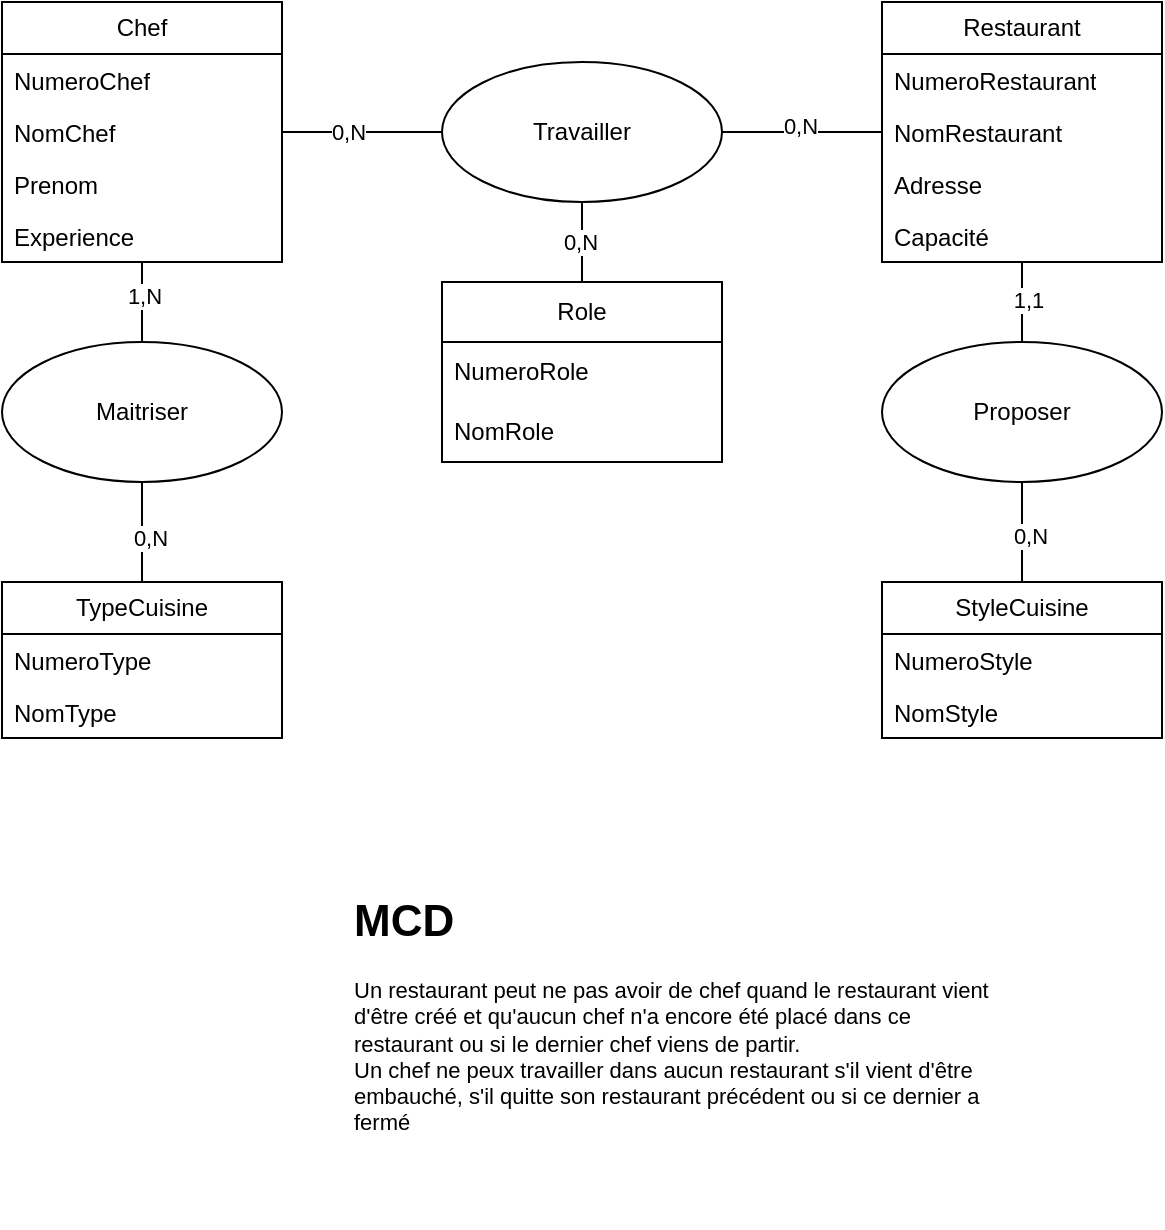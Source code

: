 <mxfile version="26.0.16">
  <diagram name="Page-1" id="Z72D1lIrYcafKXd_UvRh">
    <mxGraphModel dx="1050" dy="629" grid="1" gridSize="10" guides="1" tooltips="1" connect="1" arrows="1" fold="1" page="1" pageScale="1" pageWidth="827" pageHeight="1169" math="0" shadow="0">
      <root>
        <mxCell id="0" />
        <mxCell id="1" parent="0" />
        <mxCell id="26pQaivacvIKFMDW4Wi4-35" style="edgeStyle=orthogonalEdgeStyle;shape=connector;rounded=0;orthogonalLoop=1;jettySize=auto;html=1;entryX=0.5;entryY=1;entryDx=0;entryDy=0;strokeColor=default;align=center;verticalAlign=middle;fontFamily=Helvetica;fontSize=11;fontColor=default;labelBackgroundColor=default;startFill=0;endArrow=none;" parent="1" source="26pQaivacvIKFMDW4Wi4-9" target="26pQaivacvIKFMDW4Wi4-26" edge="1">
          <mxGeometry relative="1" as="geometry" />
        </mxCell>
        <mxCell id="26pQaivacvIKFMDW4Wi4-40" value="0,N" style="edgeLabel;html=1;align=center;verticalAlign=middle;resizable=0;points=[];fontFamily=Helvetica;fontSize=11;fontColor=default;labelBackgroundColor=default;" parent="26pQaivacvIKFMDW4Wi4-35" vertex="1" connectable="0">
          <mxGeometry x="-0.088" y="-4" relative="1" as="geometry">
            <mxPoint as="offset" />
          </mxGeometry>
        </mxCell>
        <mxCell id="26pQaivacvIKFMDW4Wi4-9" value="StyleCuisine" style="swimlane;fontStyle=0;childLayout=stackLayout;horizontal=1;startSize=26;fillColor=none;horizontalStack=0;resizeParent=1;resizeParentMax=0;resizeLast=0;collapsible=1;marginBottom=0;whiteSpace=wrap;html=1;" parent="1" vertex="1">
          <mxGeometry x="590" y="340" width="140" height="78" as="geometry" />
        </mxCell>
        <mxCell id="26pQaivacvIKFMDW4Wi4-10" value="NumeroStyle" style="text;strokeColor=none;fillColor=none;align=left;verticalAlign=top;spacingLeft=4;spacingRight=4;overflow=hidden;rotatable=0;points=[[0,0.5],[1,0.5]];portConstraint=eastwest;whiteSpace=wrap;html=1;" parent="26pQaivacvIKFMDW4Wi4-9" vertex="1">
          <mxGeometry y="26" width="140" height="26" as="geometry" />
        </mxCell>
        <mxCell id="26pQaivacvIKFMDW4Wi4-11" value="NomStyle" style="text;strokeColor=none;fillColor=none;align=left;verticalAlign=top;spacingLeft=4;spacingRight=4;overflow=hidden;rotatable=0;points=[[0,0.5],[1,0.5]];portConstraint=eastwest;whiteSpace=wrap;html=1;" parent="26pQaivacvIKFMDW4Wi4-9" vertex="1">
          <mxGeometry y="52" width="140" height="26" as="geometry" />
        </mxCell>
        <mxCell id="26pQaivacvIKFMDW4Wi4-33" style="edgeStyle=orthogonalEdgeStyle;shape=connector;rounded=0;orthogonalLoop=1;jettySize=auto;html=1;entryX=1;entryY=0.5;entryDx=0;entryDy=0;strokeColor=default;align=center;verticalAlign=middle;fontFamily=Helvetica;fontSize=11;fontColor=default;labelBackgroundColor=default;startFill=0;endArrow=none;" parent="1" source="26pQaivacvIKFMDW4Wi4-13" target="26pQaivacvIKFMDW4Wi4-25" edge="1">
          <mxGeometry relative="1" as="geometry" />
        </mxCell>
        <mxCell id="26pQaivacvIKFMDW4Wi4-37" value="0,N" style="edgeLabel;html=1;align=center;verticalAlign=middle;resizable=0;points=[];fontFamily=Helvetica;fontSize=11;fontColor=default;labelBackgroundColor=default;" parent="26pQaivacvIKFMDW4Wi4-33" vertex="1" connectable="0">
          <mxGeometry x="0.02" y="-3" relative="1" as="geometry">
            <mxPoint as="offset" />
          </mxGeometry>
        </mxCell>
        <mxCell id="26pQaivacvIKFMDW4Wi4-34" style="edgeStyle=orthogonalEdgeStyle;shape=connector;rounded=0;orthogonalLoop=1;jettySize=auto;html=1;entryX=0.5;entryY=0;entryDx=0;entryDy=0;strokeColor=default;align=center;verticalAlign=middle;fontFamily=Helvetica;fontSize=11;fontColor=default;labelBackgroundColor=default;startFill=0;endArrow=none;" parent="1" source="26pQaivacvIKFMDW4Wi4-13" target="26pQaivacvIKFMDW4Wi4-26" edge="1">
          <mxGeometry relative="1" as="geometry" />
        </mxCell>
        <mxCell id="26pQaivacvIKFMDW4Wi4-41" value="1,1" style="edgeLabel;html=1;align=center;verticalAlign=middle;resizable=0;points=[];fontFamily=Helvetica;fontSize=11;fontColor=default;labelBackgroundColor=default;" parent="26pQaivacvIKFMDW4Wi4-34" vertex="1" connectable="0">
          <mxGeometry x="-0.04" y="3" relative="1" as="geometry">
            <mxPoint as="offset" />
          </mxGeometry>
        </mxCell>
        <mxCell id="26pQaivacvIKFMDW4Wi4-13" value="Restaurant" style="swimlane;fontStyle=0;childLayout=stackLayout;horizontal=1;startSize=26;fillColor=none;horizontalStack=0;resizeParent=1;resizeParentMax=0;resizeLast=0;collapsible=1;marginBottom=0;whiteSpace=wrap;html=1;" parent="1" vertex="1">
          <mxGeometry x="590" y="50" width="140" height="130" as="geometry" />
        </mxCell>
        <mxCell id="26pQaivacvIKFMDW4Wi4-14" value="NumeroRestaurant" style="text;strokeColor=none;fillColor=none;align=left;verticalAlign=top;spacingLeft=4;spacingRight=4;overflow=hidden;rotatable=0;points=[[0,0.5],[1,0.5]];portConstraint=eastwest;whiteSpace=wrap;html=1;" parent="26pQaivacvIKFMDW4Wi4-13" vertex="1">
          <mxGeometry y="26" width="140" height="26" as="geometry" />
        </mxCell>
        <mxCell id="26pQaivacvIKFMDW4Wi4-15" value="NomRestaurant" style="text;strokeColor=none;fillColor=none;align=left;verticalAlign=top;spacingLeft=4;spacingRight=4;overflow=hidden;rotatable=0;points=[[0,0.5],[1,0.5]];portConstraint=eastwest;whiteSpace=wrap;html=1;" parent="26pQaivacvIKFMDW4Wi4-13" vertex="1">
          <mxGeometry y="52" width="140" height="26" as="geometry" />
        </mxCell>
        <mxCell id="26pQaivacvIKFMDW4Wi4-16" value="Adresse" style="text;strokeColor=none;fillColor=none;align=left;verticalAlign=top;spacingLeft=4;spacingRight=4;overflow=hidden;rotatable=0;points=[[0,0.5],[1,0.5]];portConstraint=eastwest;whiteSpace=wrap;html=1;" parent="26pQaivacvIKFMDW4Wi4-13" vertex="1">
          <mxGeometry y="78" width="140" height="26" as="geometry" />
        </mxCell>
        <mxCell id="26pQaivacvIKFMDW4Wi4-28" value="Capacité" style="text;strokeColor=none;fillColor=none;align=left;verticalAlign=top;spacingLeft=4;spacingRight=4;overflow=hidden;rotatable=0;points=[[0,0.5],[1,0.5]];portConstraint=eastwest;whiteSpace=wrap;html=1;" parent="26pQaivacvIKFMDW4Wi4-13" vertex="1">
          <mxGeometry y="104" width="140" height="26" as="geometry" />
        </mxCell>
        <mxCell id="26pQaivacvIKFMDW4Wi4-31" style="edgeStyle=orthogonalEdgeStyle;shape=connector;rounded=0;orthogonalLoop=1;jettySize=auto;html=1;entryX=0.5;entryY=0;entryDx=0;entryDy=0;strokeColor=default;align=center;verticalAlign=middle;fontFamily=Helvetica;fontSize=11;fontColor=default;labelBackgroundColor=default;startFill=0;endArrow=none;" parent="1" source="26pQaivacvIKFMDW4Wi4-17" target="26pQaivacvIKFMDW4Wi4-27" edge="1">
          <mxGeometry relative="1" as="geometry" />
        </mxCell>
        <mxCell id="26pQaivacvIKFMDW4Wi4-38" value="1,N" style="edgeLabel;html=1;align=center;verticalAlign=middle;resizable=0;points=[];fontFamily=Helvetica;fontSize=11;fontColor=default;labelBackgroundColor=default;" parent="26pQaivacvIKFMDW4Wi4-31" vertex="1" connectable="0">
          <mxGeometry x="-0.14" y="1" relative="1" as="geometry">
            <mxPoint as="offset" />
          </mxGeometry>
        </mxCell>
        <mxCell id="26pQaivacvIKFMDW4Wi4-32" style="edgeStyle=orthogonalEdgeStyle;shape=connector;rounded=0;orthogonalLoop=1;jettySize=auto;html=1;entryX=0;entryY=0.5;entryDx=0;entryDy=0;strokeColor=default;align=center;verticalAlign=middle;fontFamily=Helvetica;fontSize=11;fontColor=default;labelBackgroundColor=default;startFill=0;endArrow=none;" parent="1" source="26pQaivacvIKFMDW4Wi4-17" target="26pQaivacvIKFMDW4Wi4-25" edge="1">
          <mxGeometry relative="1" as="geometry" />
        </mxCell>
        <mxCell id="26pQaivacvIKFMDW4Wi4-36" value="0,N" style="edgeLabel;html=1;align=center;verticalAlign=middle;resizable=0;points=[];fontFamily=Helvetica;fontSize=11;fontColor=default;labelBackgroundColor=default;" parent="26pQaivacvIKFMDW4Wi4-32" vertex="1" connectable="0">
          <mxGeometry x="-0.17" relative="1" as="geometry">
            <mxPoint as="offset" />
          </mxGeometry>
        </mxCell>
        <mxCell id="26pQaivacvIKFMDW4Wi4-17" value="Chef" style="swimlane;fontStyle=0;childLayout=stackLayout;horizontal=1;startSize=26;fillColor=none;horizontalStack=0;resizeParent=1;resizeParentMax=0;resizeLast=0;collapsible=1;marginBottom=0;whiteSpace=wrap;html=1;" parent="1" vertex="1">
          <mxGeometry x="150" y="50" width="140" height="130" as="geometry" />
        </mxCell>
        <mxCell id="26pQaivacvIKFMDW4Wi4-18" value="NumeroChef" style="text;strokeColor=none;fillColor=none;align=left;verticalAlign=top;spacingLeft=4;spacingRight=4;overflow=hidden;rotatable=0;points=[[0,0.5],[1,0.5]];portConstraint=eastwest;whiteSpace=wrap;html=1;" parent="26pQaivacvIKFMDW4Wi4-17" vertex="1">
          <mxGeometry y="26" width="140" height="26" as="geometry" />
        </mxCell>
        <mxCell id="26pQaivacvIKFMDW4Wi4-19" value="NomChef" style="text;strokeColor=none;fillColor=none;align=left;verticalAlign=top;spacingLeft=4;spacingRight=4;overflow=hidden;rotatable=0;points=[[0,0.5],[1,0.5]];portConstraint=eastwest;whiteSpace=wrap;html=1;" parent="26pQaivacvIKFMDW4Wi4-17" vertex="1">
          <mxGeometry y="52" width="140" height="26" as="geometry" />
        </mxCell>
        <mxCell id="26pQaivacvIKFMDW4Wi4-20" value="Prenom" style="text;strokeColor=none;fillColor=none;align=left;verticalAlign=top;spacingLeft=4;spacingRight=4;overflow=hidden;rotatable=0;points=[[0,0.5],[1,0.5]];portConstraint=eastwest;whiteSpace=wrap;html=1;" parent="26pQaivacvIKFMDW4Wi4-17" vertex="1">
          <mxGeometry y="78" width="140" height="26" as="geometry" />
        </mxCell>
        <mxCell id="26pQaivacvIKFMDW4Wi4-29" value="Experience" style="text;strokeColor=none;fillColor=none;align=left;verticalAlign=top;spacingLeft=4;spacingRight=4;overflow=hidden;rotatable=0;points=[[0,0.5],[1,0.5]];portConstraint=eastwest;whiteSpace=wrap;html=1;" parent="26pQaivacvIKFMDW4Wi4-17" vertex="1">
          <mxGeometry y="104" width="140" height="26" as="geometry" />
        </mxCell>
        <mxCell id="26pQaivacvIKFMDW4Wi4-30" style="edgeStyle=orthogonalEdgeStyle;rounded=0;orthogonalLoop=1;jettySize=auto;html=1;entryX=0.5;entryY=1;entryDx=0;entryDy=0;endArrow=none;startFill=0;" parent="1" source="26pQaivacvIKFMDW4Wi4-21" target="26pQaivacvIKFMDW4Wi4-27" edge="1">
          <mxGeometry relative="1" as="geometry" />
        </mxCell>
        <mxCell id="26pQaivacvIKFMDW4Wi4-39" value="0,N" style="edgeLabel;html=1;align=center;verticalAlign=middle;resizable=0;points=[];fontFamily=Helvetica;fontSize=11;fontColor=default;labelBackgroundColor=default;" parent="26pQaivacvIKFMDW4Wi4-30" vertex="1" connectable="0">
          <mxGeometry x="-0.128" y="-4" relative="1" as="geometry">
            <mxPoint as="offset" />
          </mxGeometry>
        </mxCell>
        <mxCell id="26pQaivacvIKFMDW4Wi4-21" value="TypeCuisine" style="swimlane;fontStyle=0;childLayout=stackLayout;horizontal=1;startSize=26;fillColor=none;horizontalStack=0;resizeParent=1;resizeParentMax=0;resizeLast=0;collapsible=1;marginBottom=0;whiteSpace=wrap;html=1;" parent="1" vertex="1">
          <mxGeometry x="150" y="340" width="140" height="78" as="geometry" />
        </mxCell>
        <mxCell id="26pQaivacvIKFMDW4Wi4-22" value="NumeroType" style="text;strokeColor=none;fillColor=none;align=left;verticalAlign=top;spacingLeft=4;spacingRight=4;overflow=hidden;rotatable=0;points=[[0,0.5],[1,0.5]];portConstraint=eastwest;whiteSpace=wrap;html=1;" parent="26pQaivacvIKFMDW4Wi4-21" vertex="1">
          <mxGeometry y="26" width="140" height="26" as="geometry" />
        </mxCell>
        <mxCell id="26pQaivacvIKFMDW4Wi4-23" value="NomType" style="text;strokeColor=none;fillColor=none;align=left;verticalAlign=top;spacingLeft=4;spacingRight=4;overflow=hidden;rotatable=0;points=[[0,0.5],[1,0.5]];portConstraint=eastwest;whiteSpace=wrap;html=1;" parent="26pQaivacvIKFMDW4Wi4-21" vertex="1">
          <mxGeometry y="52" width="140" height="26" as="geometry" />
        </mxCell>
        <mxCell id="26pQaivacvIKFMDW4Wi4-25" value="Travailler" style="ellipse;whiteSpace=wrap;html=1;" parent="1" vertex="1">
          <mxGeometry x="370" y="80" width="140" height="70" as="geometry" />
        </mxCell>
        <mxCell id="26pQaivacvIKFMDW4Wi4-26" value="Proposer" style="ellipse;whiteSpace=wrap;html=1;" parent="1" vertex="1">
          <mxGeometry x="590" y="220" width="140" height="70" as="geometry" />
        </mxCell>
        <mxCell id="26pQaivacvIKFMDW4Wi4-27" value="Maitriser" style="ellipse;whiteSpace=wrap;html=1;" parent="1" vertex="1">
          <mxGeometry x="150" y="220" width="140" height="70" as="geometry" />
        </mxCell>
        <mxCell id="26pQaivacvIKFMDW4Wi4-42" value="&lt;h1 style=&quot;margin-top: 0px;&quot;&gt;MCD&lt;/h1&gt;&lt;p&gt;Un restaurant peut ne pas avoir de chef quand le restaurant vient d&#39;être créé et qu&#39;aucun chef n&#39;a encore été placé dans ce restaurant ou si le dernier chef viens de partir.&lt;br&gt;Un chef ne peux travailler dans aucun restaurant s&#39;il vient d&#39;être embauché, s&#39;il quitte son restaurant précédent ou si ce dernier a fermé&lt;/p&gt;" style="text;html=1;whiteSpace=wrap;overflow=hidden;rounded=0;fontFamily=Helvetica;fontSize=11;fontColor=default;labelBackgroundColor=default;" parent="1" vertex="1">
          <mxGeometry x="324" y="490" width="326" height="170" as="geometry" />
        </mxCell>
        <mxCell id="aidz67Lr4NM3dwonG_D2-5" style="edgeStyle=orthogonalEdgeStyle;rounded=0;orthogonalLoop=1;jettySize=auto;html=1;entryX=0.5;entryY=1;entryDx=0;entryDy=0;endArrow=none;startFill=0;" edge="1" parent="1" source="aidz67Lr4NM3dwonG_D2-1" target="26pQaivacvIKFMDW4Wi4-25">
          <mxGeometry relative="1" as="geometry" />
        </mxCell>
        <mxCell id="aidz67Lr4NM3dwonG_D2-6" value="0,N" style="edgeLabel;html=1;align=center;verticalAlign=middle;resizable=0;points=[];fontFamily=Helvetica;fontSize=11;fontColor=default;labelBackgroundColor=default;" vertex="1" connectable="0" parent="aidz67Lr4NM3dwonG_D2-5">
          <mxGeometry y="1" relative="1" as="geometry">
            <mxPoint as="offset" />
          </mxGeometry>
        </mxCell>
        <mxCell id="aidz67Lr4NM3dwonG_D2-1" value="Role" style="swimlane;fontStyle=0;childLayout=stackLayout;horizontal=1;startSize=30;horizontalStack=0;resizeParent=1;resizeParentMax=0;resizeLast=0;collapsible=1;marginBottom=0;whiteSpace=wrap;html=1;" vertex="1" parent="1">
          <mxGeometry x="370" y="190" width="140" height="90" as="geometry" />
        </mxCell>
        <mxCell id="aidz67Lr4NM3dwonG_D2-2" value="NumeroRole" style="text;strokeColor=none;fillColor=none;align=left;verticalAlign=middle;spacingLeft=4;spacingRight=4;overflow=hidden;points=[[0,0.5],[1,0.5]];portConstraint=eastwest;rotatable=0;whiteSpace=wrap;html=1;" vertex="1" parent="aidz67Lr4NM3dwonG_D2-1">
          <mxGeometry y="30" width="140" height="30" as="geometry" />
        </mxCell>
        <mxCell id="aidz67Lr4NM3dwonG_D2-3" value="NomRole" style="text;strokeColor=none;fillColor=none;align=left;verticalAlign=middle;spacingLeft=4;spacingRight=4;overflow=hidden;points=[[0,0.5],[1,0.5]];portConstraint=eastwest;rotatable=0;whiteSpace=wrap;html=1;" vertex="1" parent="aidz67Lr4NM3dwonG_D2-1">
          <mxGeometry y="60" width="140" height="30" as="geometry" />
        </mxCell>
      </root>
    </mxGraphModel>
  </diagram>
</mxfile>
